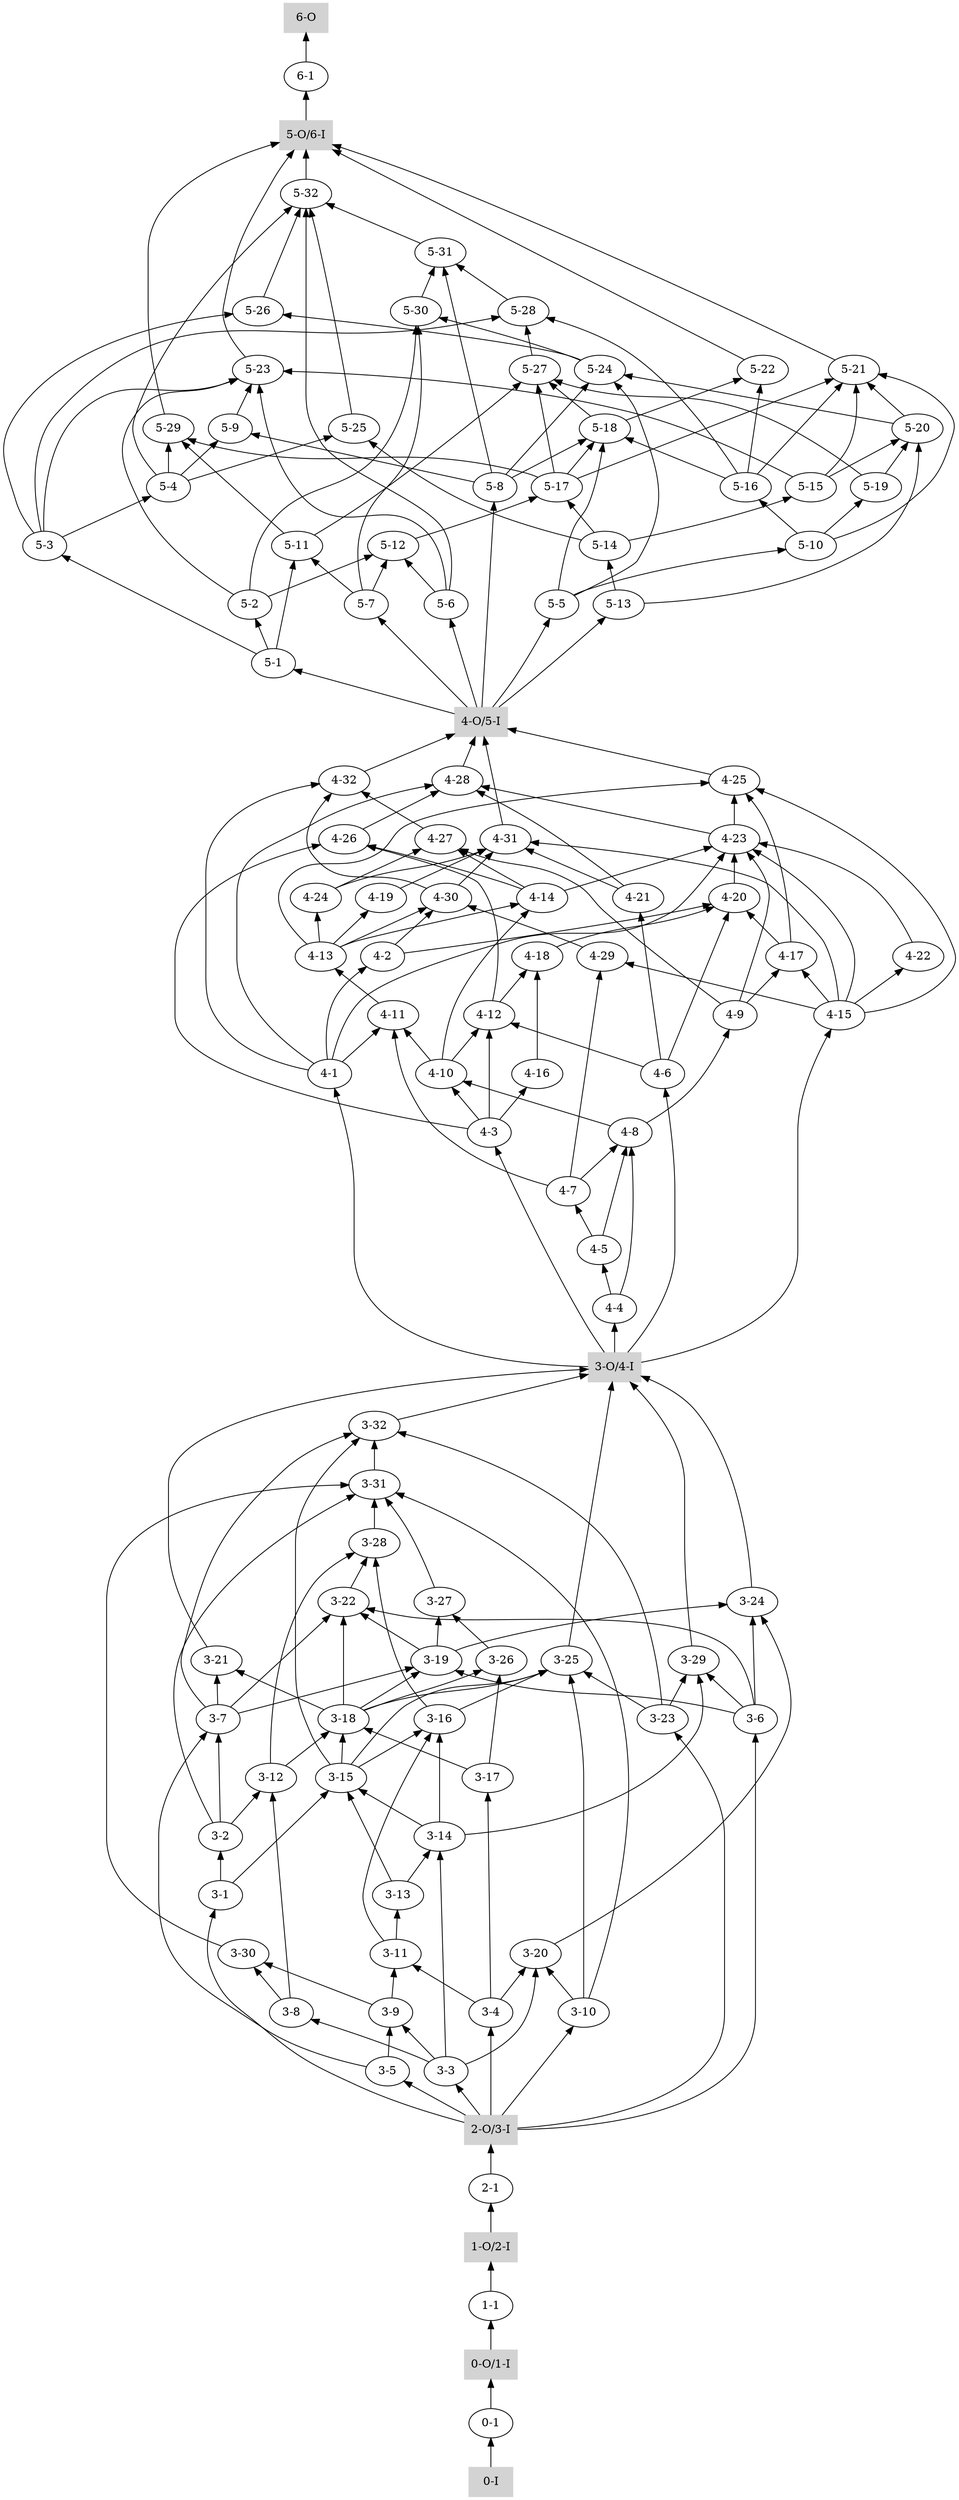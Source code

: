 digraph {
	graph [rankdir=BT]
	node [color=lightgrey shape=box style=filled]
	"0-I"
	"3-O/4-I"
	"6-O"
	"2-O/3-I"
	"1-O/2-I"
	"4-O/5-I"
	"5-O/6-I"
	"0-O/1-I"
	node [color=black shape=ellipse style=""]
	"0-I" -> "0-1"
	"0-1" -> "0-O/1-I"
	"0-O/1-I" -> "1-1"
	"1-1" -> "1-O/2-I"
	"1-O/2-I" -> "2-1"
	"2-1" -> "2-O/3-I"
	"2-O/3-I" -> "3-1"
	"2-O/3-I" -> "3-3"
	"2-O/3-I" -> "3-4"
	"2-O/3-I" -> "3-5"
	"2-O/3-I" -> "3-6"
	"2-O/3-I" -> "3-10"
	"2-O/3-I" -> "3-23"
	"3-1" -> "3-2"
	"3-1" -> "3-15"
	"3-2" -> "3-7"
	"3-2" -> "3-12"
	"3-2" -> "3-31"
	"3-3" -> "3-8"
	"3-3" -> "3-9"
	"3-3" -> "3-14"
	"3-3" -> "3-20"
	"3-4" -> "3-11"
	"3-4" -> "3-17"
	"3-4" -> "3-20"
	"3-5" -> "3-7"
	"3-5" -> "3-9"
	"3-6" -> "3-19"
	"3-6" -> "3-22"
	"3-6" -> "3-24"
	"3-6" -> "3-29"
	"3-7" -> "3-19"
	"3-7" -> "3-21"
	"3-7" -> "3-22"
	"3-7" -> "3-32"
	"3-8" -> "3-12"
	"3-8" -> "3-30"
	"3-9" -> "3-11"
	"3-9" -> "3-30"
	"3-10" -> "3-20"
	"3-10" -> "3-25"
	"3-10" -> "3-31"
	"3-11" -> "3-13"
	"3-11" -> "3-16"
	"3-12" -> "3-18"
	"3-12" -> "3-28"
	"3-13" -> "3-14"
	"3-13" -> "3-15"
	"3-14" -> "3-15"
	"3-14" -> "3-16"
	"3-14" -> "3-29"
	"3-15" -> "3-16"
	"3-15" -> "3-18"
	"3-15" -> "3-25"
	"3-15" -> "3-32"
	"3-16" -> "3-25"
	"3-16" -> "3-28"
	"3-17" -> "3-18"
	"3-17" -> "3-26"
	"3-18" -> "3-19"
	"3-18" -> "3-21"
	"3-18" -> "3-22"
	"3-18" -> "3-25"
	"3-18" -> "3-26"
	"3-19" -> "3-22"
	"3-19" -> "3-24"
	"3-19" -> "3-27"
	"3-20" -> "3-24"
	"3-22" -> "3-28"
	"3-23" -> "3-25"
	"3-23" -> "3-29"
	"3-23" -> "3-32"
	"3-26" -> "3-27"
	"3-27" -> "3-31"
	"3-28" -> "3-31"
	"3-30" -> "3-31"
	"3-31" -> "3-32"
	"3-21" -> "3-O/4-I"
	"3-24" -> "3-O/4-I"
	"3-25" -> "3-O/4-I"
	"3-29" -> "3-O/4-I"
	"3-32" -> "3-O/4-I"
	"3-O/4-I" -> "4-1"
	"3-O/4-I" -> "4-3"
	"3-O/4-I" -> "4-4"
	"3-O/4-I" -> "4-6"
	"3-O/4-I" -> "4-15"
	"4-1" -> "4-2"
	"4-1" -> "4-11"
	"4-1" -> "4-23"
	"4-1" -> "4-28"
	"4-1" -> "4-32"
	"4-2" -> "4-20"
	"4-2" -> "4-30"
	"4-3" -> "4-10"
	"4-3" -> "4-12"
	"4-3" -> "4-16"
	"4-3" -> "4-26"
	"4-4" -> "4-5"
	"4-4" -> "4-8"
	"4-5" -> "4-7"
	"4-5" -> "4-8"
	"4-6" -> "4-12"
	"4-6" -> "4-20"
	"4-6" -> "4-21"
	"4-7" -> "4-8"
	"4-7" -> "4-11"
	"4-7" -> "4-29"
	"4-8" -> "4-9"
	"4-8" -> "4-10"
	"4-9" -> "4-17"
	"4-9" -> "4-23"
	"4-9" -> "4-27"
	"4-10" -> "4-11"
	"4-10" -> "4-12"
	"4-10" -> "4-14"
	"4-11" -> "4-13"
	"4-12" -> "4-18"
	"4-12" -> "4-26"
	"4-13" -> "4-14"
	"4-13" -> "4-19"
	"4-13" -> "4-24"
	"4-13" -> "4-25"
	"4-13" -> "4-30"
	"4-14" -> "4-23"
	"4-14" -> "4-26"
	"4-14" -> "4-27"
	"4-15" -> "4-17"
	"4-15" -> "4-22"
	"4-15" -> "4-23"
	"4-15" -> "4-25"
	"4-15" -> "4-29"
	"4-15" -> "4-31"
	"4-16" -> "4-18"
	"4-17" -> "4-20"
	"4-17" -> "4-25"
	"4-18" -> "4-20"
	"4-19" -> "4-31"
	"4-20" -> "4-23"
	"4-21" -> "4-28"
	"4-21" -> "4-31"
	"4-22" -> "4-23"
	"4-23" -> "4-25"
	"4-23" -> "4-28"
	"4-24" -> "4-27"
	"4-24" -> "4-31"
	"4-26" -> "4-28"
	"4-27" -> "4-32"
	"4-29" -> "4-30"
	"4-30" -> "4-31"
	"4-30" -> "4-32"
	"4-25" -> "4-O/5-I"
	"4-28" -> "4-O/5-I"
	"4-31" -> "4-O/5-I"
	"4-32" -> "4-O/5-I"
	"4-O/5-I" -> "5-1"
	"4-O/5-I" -> "5-5"
	"4-O/5-I" -> "5-6"
	"4-O/5-I" -> "5-7"
	"4-O/5-I" -> "5-8"
	"4-O/5-I" -> "5-13"
	"5-1" -> "5-2"
	"5-1" -> "5-3"
	"5-1" -> "5-11"
	"5-2" -> "5-12"
	"5-2" -> "5-23"
	"5-2" -> "5-30"
	"5-3" -> "5-4"
	"5-3" -> "5-23"
	"5-3" -> "5-26"
	"5-3" -> "5-28"
	"5-4" -> "5-9"
	"5-4" -> "5-25"
	"5-4" -> "5-29"
	"5-4" -> "5-32"
	"5-5" -> "5-10"
	"5-5" -> "5-18"
	"5-5" -> "5-24"
	"5-6" -> "5-12"
	"5-6" -> "5-23"
	"5-6" -> "5-32"
	"5-7" -> "5-11"
	"5-7" -> "5-12"
	"5-7" -> "5-30"
	"5-8" -> "5-9"
	"5-8" -> "5-18"
	"5-8" -> "5-24"
	"5-8" -> "5-31"
	"5-9" -> "5-23"
	"5-10" -> "5-16"
	"5-10" -> "5-19"
	"5-10" -> "5-21"
	"5-11" -> "5-27"
	"5-11" -> "5-29"
	"5-12" -> "5-17"
	"5-13" -> "5-14"
	"5-13" -> "5-20"
	"5-14" -> "5-15"
	"5-14" -> "5-17"
	"5-14" -> "5-25"
	"5-15" -> "5-20"
	"5-15" -> "5-21"
	"5-15" -> "5-23"
	"5-16" -> "5-18"
	"5-16" -> "5-21"
	"5-16" -> "5-22"
	"5-16" -> "5-28"
	"5-17" -> "5-18"
	"5-17" -> "5-21"
	"5-17" -> "5-27"
	"5-17" -> "5-29"
	"5-18" -> "5-22"
	"5-18" -> "5-27"
	"5-19" -> "5-20"
	"5-19" -> "5-27"
	"5-20" -> "5-21"
	"5-20" -> "5-24"
	"5-24" -> "5-26"
	"5-24" -> "5-30"
	"5-25" -> "5-32"
	"5-26" -> "5-32"
	"5-27" -> "5-28"
	"5-28" -> "5-31"
	"5-30" -> "5-31"
	"5-31" -> "5-32"
	"5-21" -> "5-O/6-I"
	"5-22" -> "5-O/6-I"
	"5-23" -> "5-O/6-I"
	"5-29" -> "5-O/6-I"
	"5-32" -> "5-O/6-I"
	"5-O/6-I" -> "6-1"
	"6-1" -> "6-O"
}
